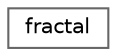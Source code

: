 digraph "类继承关系图"
{
 // LATEX_PDF_SIZE
  bgcolor="transparent";
  edge [fontname=Helvetica,fontsize=10,labelfontname=Helvetica,labelfontsize=10];
  node [fontname=Helvetica,fontsize=10,shape=box,height=0.2,width=0.4];
  rankdir="LR";
  Node0 [id="Node000000",label="fractal",height=0.2,width=0.4,color="grey40", fillcolor="white", style="filled",URL="$classfractal.html",tooltip="Fractal class"];
}
